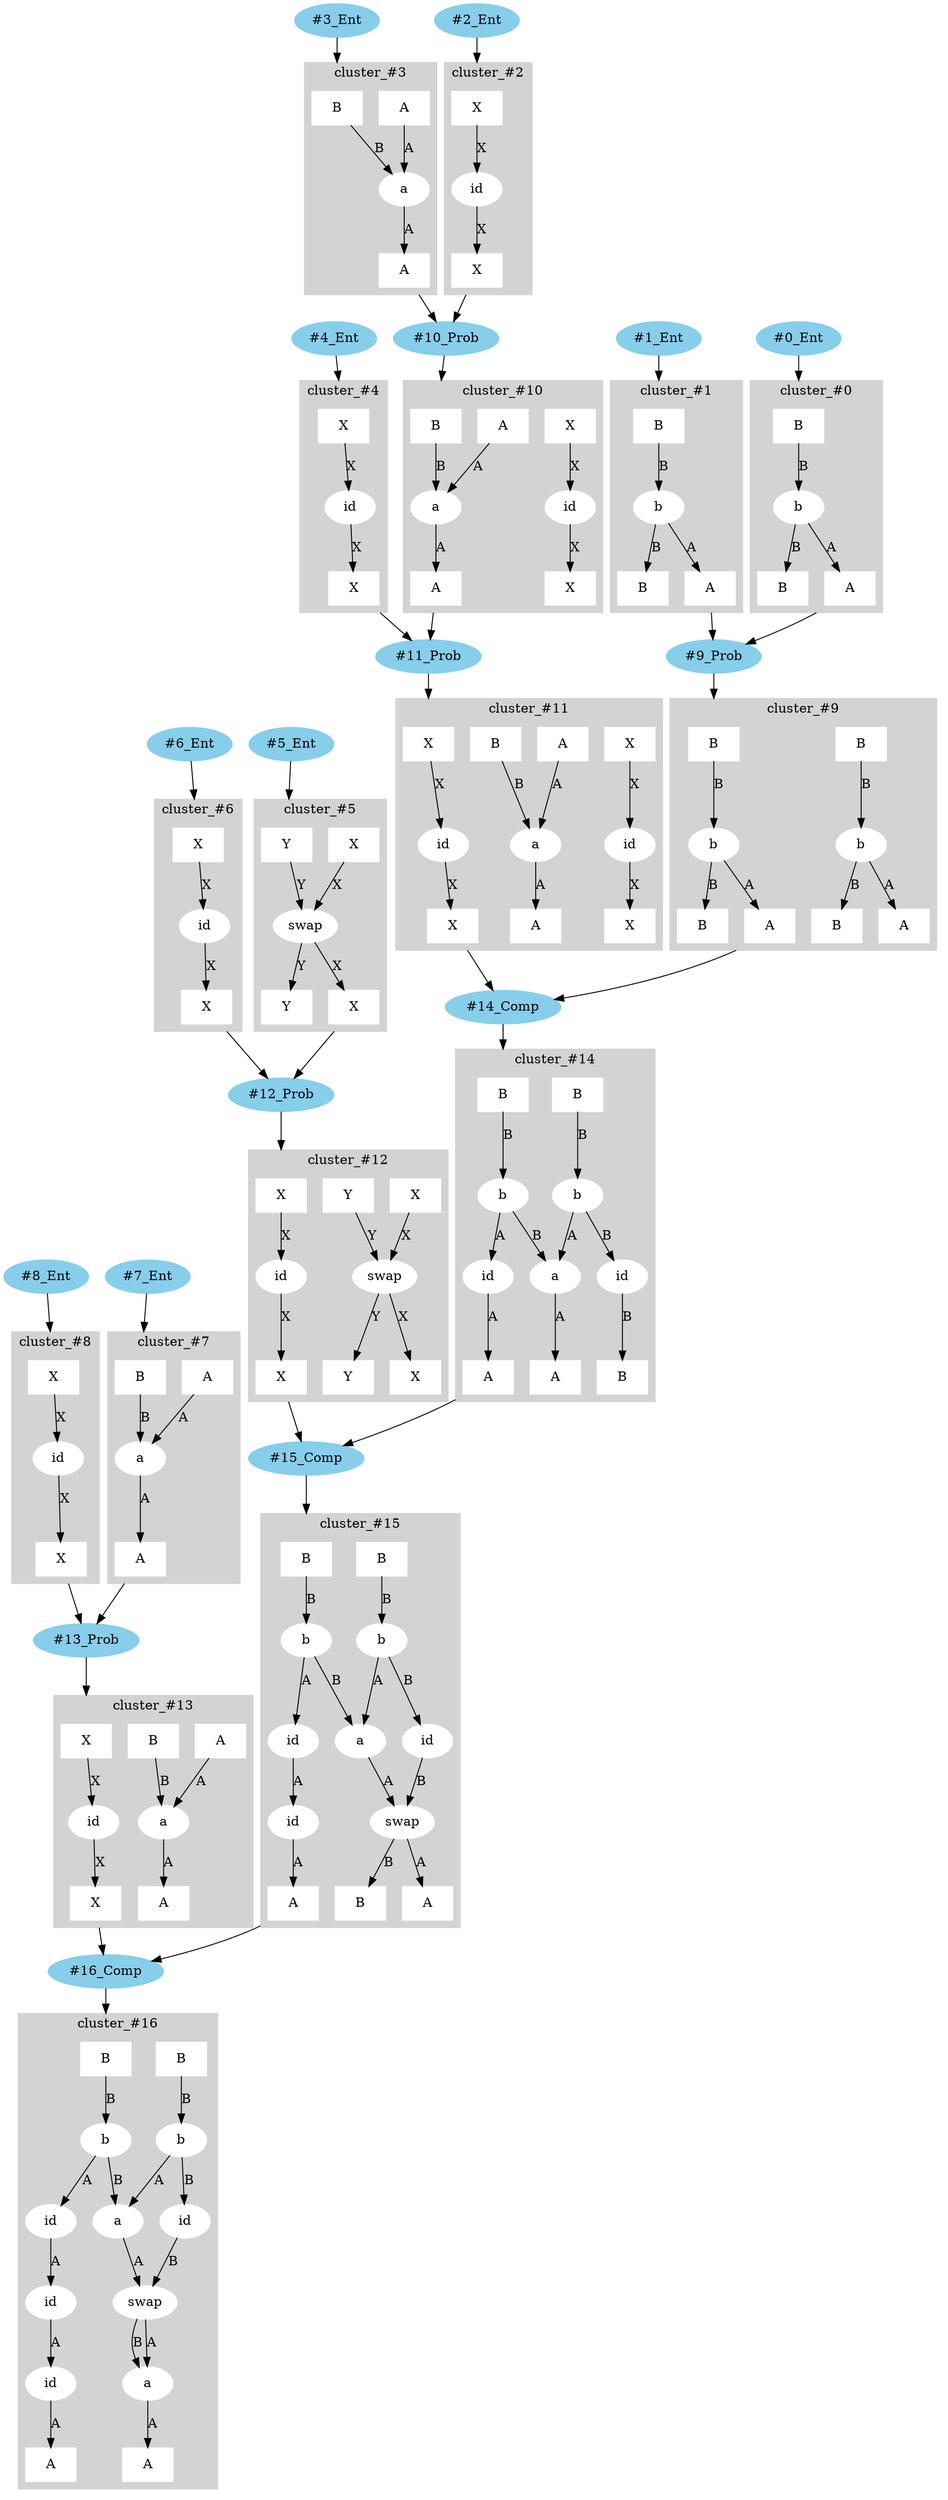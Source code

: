digraph G {
	compound=true
	subgraph "cluster_#16" {
		node [color=white style=filled]
		style=filled
		color=lightgrey
		node [shape=box]
		"#16_in_#0_B" [label=B]
		"#16_in_#1_B" [label=B]
		node [shape=ellipse]
		"#16_#0" [label=b]
		"#16_#1" [label=b]
		"#16_#2" [label=id]
		"#16_#3" [label=a]
		"#16_#4" [label=id]
		"#16_#5" [label=swap]
		"#16_#6" [label=id]
		"#16_#7" [label=a]
		"#16_#8" [label=id]
		node [shape=box]
		"#16_out_#7_A" [label=A]
		"#16_out_#8_A" [label=A]
		"#16_in_#0_B" -> "#16_#0" [label=B]
		"#16_in_#1_B" -> "#16_#1" [label=B]
		"#16_#7" -> "#16_out_#7_A" [label=A]
		"#16_#8" -> "#16_out_#8_A" [label=A]
		"#16_#0" -> "#16_#2" [label=B]
		"#16_#0" -> "#16_#3" [label=A]
		"#16_#1" -> "#16_#3" [label=B]
		"#16_#1" -> "#16_#4" [label=A]
		"#16_#2" -> "#16_#5" [label=B]
		"#16_#3" -> "#16_#5" [label=A]
		"#16_#4" -> "#16_#6" [label=A]
		"#16_#5" -> "#16_#7" [label=A]
		"#16_#5" -> "#16_#7" [label=B]
		"#16_#6" -> "#16_#8" [label=A]
		label="cluster_#16"
	}
	"#16_Comp" [color=skyblue style=filled]
	"#16_Comp" -> "#16_in_#1_B" [lhead="cluster_#16"]
	subgraph "cluster_#13" {
		node [color=white style=filled]
		style=filled
		color=lightgrey
		node [shape=box]
		"#13_in_#7_A" [label=A]
		"#13_in_#7_B" [label=B]
		"#13_in_#8_X" [label=X]
		node [shape=ellipse]
		"#13_#7" [label=a]
		"#13_#8" [label=id]
		node [shape=box]
		"#13_out_#7_A" [label=A]
		"#13_out_#8_X" [label=X]
		"#13_in_#7_A" -> "#13_#7" [label=A]
		"#13_in_#7_B" -> "#13_#7" [label=B]
		"#13_in_#8_X" -> "#13_#8" [label=X]
		"#13_#7" -> "#13_out_#7_A" [label=A]
		"#13_#8" -> "#13_out_#8_X" [label=X]
		label="cluster_#13"
	}
	"#13_Prob" [color=skyblue style=filled]
	"#13_Prob" -> "#13_in_#8_X" [lhead="cluster_#13"]
	subgraph "cluster_#8" {
		node [color=white style=filled]
		style=filled
		color=lightgrey
		node [shape=box]
		"#8_in_#8_X" [label=X]
		node [shape=ellipse]
		"#8_#8" [label=id]
		node [shape=box]
		"#8_out_#8_X" [label=X]
		"#8_in_#8_X" -> "#8_#8" [label=X]
		"#8_#8" -> "#8_out_#8_X" [label=X]
		label="cluster_#8"
	}
	"#8_Ent" [color=skyblue style=filled]
	"#8_Ent" -> "#8_in_#8_X" [lhead="cluster_#8"]
	subgraph "cluster_#7" {
		node [color=white style=filled]
		style=filled
		color=lightgrey
		node [shape=box]
		"#7_in_#7_A" [label=A]
		"#7_in_#7_B" [label=B]
		node [shape=ellipse]
		"#7_#7" [label=a]
		node [shape=box]
		"#7_out_#7_A" [label=A]
		"#7_in_#7_A" -> "#7_#7" [label=A]
		"#7_in_#7_B" -> "#7_#7" [label=B]
		"#7_#7" -> "#7_out_#7_A" [label=A]
		label="cluster_#7"
	}
	"#7_Ent" [color=skyblue style=filled]
	"#7_Ent" -> "#7_in_#7_B" [lhead="cluster_#7"]
	subgraph "cluster_#15" {
		node [color=white style=filled]
		style=filled
		color=lightgrey
		node [shape=box]
		"#15_in_#0_B" [label=B]
		"#15_in_#1_B" [label=B]
		node [shape=ellipse]
		"#15_#0" [label=b]
		"#15_#1" [label=b]
		"#15_#2" [label=id]
		"#15_#3" [label=a]
		"#15_#4" [label=id]
		"#15_#5" [label=swap]
		"#15_#6" [label=id]
		node [shape=box]
		"#15_out_#5_A" [label=A]
		"#15_out_#5_B" [label=B]
		"#15_out_#6_A" [label=A]
		"#15_in_#0_B" -> "#15_#0" [label=B]
		"#15_in_#1_B" -> "#15_#1" [label=B]
		"#15_#5" -> "#15_out_#5_A" [label=A]
		"#15_#5" -> "#15_out_#5_B" [label=B]
		"#15_#6" -> "#15_out_#6_A" [label=A]
		"#15_#0" -> "#15_#2" [label=B]
		"#15_#0" -> "#15_#3" [label=A]
		"#15_#1" -> "#15_#3" [label=B]
		"#15_#1" -> "#15_#4" [label=A]
		"#15_#2" -> "#15_#5" [label=B]
		"#15_#3" -> "#15_#5" [label=A]
		"#15_#4" -> "#15_#6" [label=A]
		label="cluster_#15"
	}
	"#15_Comp" [color=skyblue style=filled]
	"#15_Comp" -> "#15_in_#1_B" [lhead="cluster_#15"]
	subgraph "cluster_#12" {
		node [color=white style=filled]
		style=filled
		color=lightgrey
		node [shape=box]
		"#12_in_#5_X" [label=X]
		"#12_in_#5_Y" [label=Y]
		"#12_in_#6_X" [label=X]
		node [shape=ellipse]
		"#12_#5" [label=swap]
		"#12_#6" [label=id]
		node [shape=box]
		"#12_out_#5_Y" [label=Y]
		"#12_out_#5_X" [label=X]
		"#12_out_#6_X" [label=X]
		"#12_in_#5_X" -> "#12_#5" [label=X]
		"#12_in_#5_Y" -> "#12_#5" [label=Y]
		"#12_in_#6_X" -> "#12_#6" [label=X]
		"#12_#5" -> "#12_out_#5_Y" [label=Y]
		"#12_#5" -> "#12_out_#5_X" [label=X]
		"#12_#6" -> "#12_out_#6_X" [label=X]
		label="cluster_#12"
	}
	"#12_Prob" [color=skyblue style=filled]
	"#12_Prob" -> "#12_in_#6_X" [lhead="cluster_#12"]
	subgraph "cluster_#6" {
		node [color=white style=filled]
		style=filled
		color=lightgrey
		node [shape=box]
		"#6_in_#6_X" [label=X]
		node [shape=ellipse]
		"#6_#6" [label=id]
		node [shape=box]
		"#6_out_#6_X" [label=X]
		"#6_in_#6_X" -> "#6_#6" [label=X]
		"#6_#6" -> "#6_out_#6_X" [label=X]
		label="cluster_#6"
	}
	"#6_Ent" [color=skyblue style=filled]
	"#6_Ent" -> "#6_in_#6_X" [lhead="cluster_#6"]
	subgraph "cluster_#5" {
		node [color=white style=filled]
		style=filled
		color=lightgrey
		node [shape=box]
		"#5_in_#5_X" [label=X]
		"#5_in_#5_Y" [label=Y]
		node [shape=ellipse]
		"#5_#5" [label=swap]
		node [shape=box]
		"#5_out_#5_Y" [label=Y]
		"#5_out_#5_X" [label=X]
		"#5_in_#5_X" -> "#5_#5" [label=X]
		"#5_in_#5_Y" -> "#5_#5" [label=Y]
		"#5_#5" -> "#5_out_#5_Y" [label=Y]
		"#5_#5" -> "#5_out_#5_X" [label=X]
		label="cluster_#5"
	}
	"#5_Ent" [color=skyblue style=filled]
	"#5_Ent" -> "#5_in_#5_Y" [lhead="cluster_#5"]
	subgraph "cluster_#14" {
		node [color=white style=filled]
		style=filled
		color=lightgrey
		node [shape=box]
		"#14_in_#0_B" [label=B]
		"#14_in_#1_B" [label=B]
		node [shape=ellipse]
		"#14_#0" [label=b]
		"#14_#1" [label=b]
		"#14_#2" [label=id]
		"#14_#3" [label=a]
		"#14_#4" [label=id]
		node [shape=box]
		"#14_out_#2_B" [label=B]
		"#14_out_#3_A" [label=A]
		"#14_out_#4_A" [label=A]
		"#14_in_#0_B" -> "#14_#0" [label=B]
		"#14_in_#1_B" -> "#14_#1" [label=B]
		"#14_#2" -> "#14_out_#2_B" [label=B]
		"#14_#3" -> "#14_out_#3_A" [label=A]
		"#14_#4" -> "#14_out_#4_A" [label=A]
		"#14_#0" -> "#14_#2" [label=B]
		"#14_#0" -> "#14_#3" [label=A]
		"#14_#1" -> "#14_#3" [label=B]
		"#14_#1" -> "#14_#4" [label=A]
		label="cluster_#14"
	}
	"#14_Comp" [color=skyblue style=filled]
	"#14_Comp" -> "#14_in_#1_B" [lhead="cluster_#14"]
	subgraph "cluster_#11" {
		node [color=white style=filled]
		style=filled
		color=lightgrey
		node [shape=box]
		"#11_in_#2_X" [label=X]
		"#11_in_#3_A" [label=A]
		"#11_in_#3_B" [label=B]
		"#11_in_#4_X" [label=X]
		node [shape=ellipse]
		"#11_#2" [label=id]
		"#11_#3" [label=a]
		"#11_#4" [label=id]
		node [shape=box]
		"#11_out_#2_X" [label=X]
		"#11_out_#3_A" [label=A]
		"#11_out_#4_X" [label=X]
		"#11_in_#2_X" -> "#11_#2" [label=X]
		"#11_in_#3_A" -> "#11_#3" [label=A]
		"#11_in_#3_B" -> "#11_#3" [label=B]
		"#11_in_#4_X" -> "#11_#4" [label=X]
		"#11_#2" -> "#11_out_#2_X" [label=X]
		"#11_#3" -> "#11_out_#3_A" [label=A]
		"#11_#4" -> "#11_out_#4_X" [label=X]
		label="cluster_#11"
	}
	"#11_Prob" [color=skyblue style=filled]
	"#11_Prob" -> "#11_in_#4_X" [lhead="cluster_#11"]
	subgraph "cluster_#4" {
		node [color=white style=filled]
		style=filled
		color=lightgrey
		node [shape=box]
		"#4_in_#4_X" [label=X]
		node [shape=ellipse]
		"#4_#4" [label=id]
		node [shape=box]
		"#4_out_#4_X" [label=X]
		"#4_in_#4_X" -> "#4_#4" [label=X]
		"#4_#4" -> "#4_out_#4_X" [label=X]
		label="cluster_#4"
	}
	"#4_Ent" [color=skyblue style=filled]
	"#4_Ent" -> "#4_in_#4_X" [lhead="cluster_#4"]
	subgraph "cluster_#10" {
		node [color=white style=filled]
		style=filled
		color=lightgrey
		node [shape=box]
		"#10_in_#2_X" [label=X]
		"#10_in_#3_A" [label=A]
		"#10_in_#3_B" [label=B]
		node [shape=ellipse]
		"#10_#2" [label=id]
		"#10_#3" [label=a]
		node [shape=box]
		"#10_out_#2_X" [label=X]
		"#10_out_#3_A" [label=A]
		"#10_in_#2_X" -> "#10_#2" [label=X]
		"#10_in_#3_A" -> "#10_#3" [label=A]
		"#10_in_#3_B" -> "#10_#3" [label=B]
		"#10_#2" -> "#10_out_#2_X" [label=X]
		"#10_#3" -> "#10_out_#3_A" [label=A]
		label="cluster_#10"
	}
	"#10_Prob" [color=skyblue style=filled]
	"#10_Prob" -> "#10_in_#3_B" [lhead="cluster_#10"]
	subgraph "cluster_#3" {
		node [color=white style=filled]
		style=filled
		color=lightgrey
		node [shape=box]
		"#3_in_#3_A" [label=A]
		"#3_in_#3_B" [label=B]
		node [shape=ellipse]
		"#3_#3" [label=a]
		node [shape=box]
		"#3_out_#3_A" [label=A]
		"#3_in_#3_A" -> "#3_#3" [label=A]
		"#3_in_#3_B" -> "#3_#3" [label=B]
		"#3_#3" -> "#3_out_#3_A" [label=A]
		label="cluster_#3"
	}
	"#3_Ent" [color=skyblue style=filled]
	"#3_Ent" -> "#3_in_#3_B" [lhead="cluster_#3"]
	subgraph "cluster_#2" {
		node [color=white style=filled]
		style=filled
		color=lightgrey
		node [shape=box]
		"#2_in_#2_X" [label=X]
		node [shape=ellipse]
		"#2_#2" [label=id]
		node [shape=box]
		"#2_out_#2_X" [label=X]
		"#2_in_#2_X" -> "#2_#2" [label=X]
		"#2_#2" -> "#2_out_#2_X" [label=X]
		label="cluster_#2"
	}
	"#2_Ent" [color=skyblue style=filled]
	"#2_Ent" -> "#2_in_#2_X" [lhead="cluster_#2"]
	subgraph "cluster_#9" {
		node [color=white style=filled]
		style=filled
		color=lightgrey
		node [shape=box]
		"#9_in_#0_B" [label=B]
		"#9_in_#1_B" [label=B]
		node [shape=ellipse]
		"#9_#0" [label=b]
		"#9_#1" [label=b]
		node [shape=box]
		"#9_out_#0_B" [label=B]
		"#9_out_#0_A" [label=A]
		"#9_out_#1_B" [label=B]
		"#9_out_#1_A" [label=A]
		"#9_in_#0_B" -> "#9_#0" [label=B]
		"#9_in_#1_B" -> "#9_#1" [label=B]
		"#9_#0" -> "#9_out_#0_B" [label=B]
		"#9_#0" -> "#9_out_#0_A" [label=A]
		"#9_#1" -> "#9_out_#1_B" [label=B]
		"#9_#1" -> "#9_out_#1_A" [label=A]
		label="cluster_#9"
	}
	"#9_Prob" [color=skyblue style=filled]
	"#9_Prob" -> "#9_in_#1_B" [lhead="cluster_#9"]
	subgraph "cluster_#1" {
		node [color=white style=filled]
		style=filled
		color=lightgrey
		node [shape=box]
		"#1_in_#1_B" [label=B]
		node [shape=ellipse]
		"#1_#1" [label=b]
		node [shape=box]
		"#1_out_#1_B" [label=B]
		"#1_out_#1_A" [label=A]
		"#1_in_#1_B" -> "#1_#1" [label=B]
		"#1_#1" -> "#1_out_#1_B" [label=B]
		"#1_#1" -> "#1_out_#1_A" [label=A]
		label="cluster_#1"
	}
	"#1_Ent" [color=skyblue style=filled]
	"#1_Ent" -> "#1_in_#1_B" [lhead="cluster_#1"]
	subgraph "cluster_#0" {
		node [color=white style=filled]
		style=filled
		color=lightgrey
		node [shape=box]
		"#0_in_#0_B" [label=B]
		node [shape=ellipse]
		"#0_#0" [label=b]
		node [shape=box]
		"#0_out_#0_B" [label=B]
		"#0_out_#0_A" [label=A]
		"#0_in_#0_B" -> "#0_#0" [label=B]
		"#0_#0" -> "#0_out_#0_B" [label=B]
		"#0_#0" -> "#0_out_#0_A" [label=A]
		label="cluster_#0"
	}
	"#0_Ent" [color=skyblue style=filled]
	"#0_Ent" -> "#0_in_#0_B" [lhead="cluster_#0"]
	"#0_out_#0_A" -> "#9_Prob" [ltail="cluster_#0"]
	"#1_out_#1_A" -> "#9_Prob" [ltail="cluster_#1"]
	"#2_out_#2_X" -> "#10_Prob" [ltail="cluster_#2"]
	"#3_out_#3_A" -> "#10_Prob" [ltail="cluster_#3"]
	"#10_out_#3_A" -> "#11_Prob" [ltail="cluster_#10"]
	"#4_out_#4_X" -> "#11_Prob" [ltail="cluster_#4"]
	"#9_out_#1_A" -> "#14_Comp" [ltail="cluster_#9"]
	"#11_out_#4_X" -> "#14_Comp" [ltail="cluster_#11"]
	"#5_out_#5_X" -> "#12_Prob" [ltail="cluster_#5"]
	"#6_out_#6_X" -> "#12_Prob" [ltail="cluster_#6"]
	"#14_out_#4_A" -> "#15_Comp" [ltail="cluster_#14"]
	"#12_out_#6_X" -> "#15_Comp" [ltail="cluster_#12"]
	"#7_out_#7_A" -> "#13_Prob" [ltail="cluster_#7"]
	"#8_out_#8_X" -> "#13_Prob" [ltail="cluster_#8"]
	"#15_out_#6_A" -> "#16_Comp" [ltail="cluster_#15"]
	"#13_out_#8_X" -> "#16_Comp" [ltail="cluster_#13"]
}
